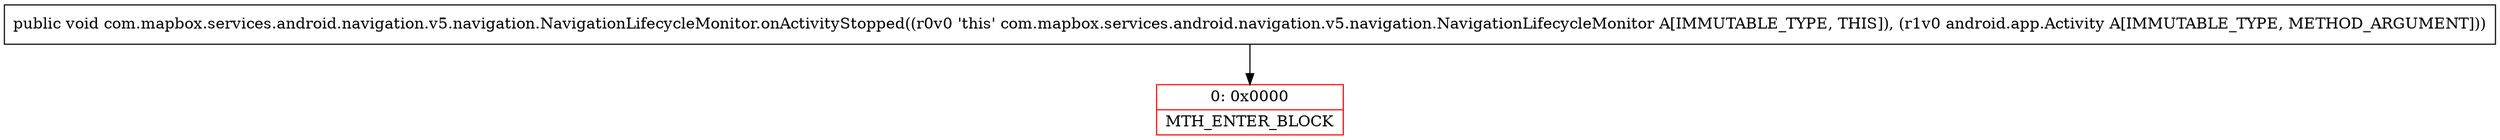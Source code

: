 digraph "CFG forcom.mapbox.services.android.navigation.v5.navigation.NavigationLifecycleMonitor.onActivityStopped(Landroid\/app\/Activity;)V" {
subgraph cluster_Region_521960147 {
label = "R(0)";
node [shape=record,color=blue];
}
Node_0 [shape=record,color=red,label="{0\:\ 0x0000|MTH_ENTER_BLOCK\l}"];
MethodNode[shape=record,label="{public void com.mapbox.services.android.navigation.v5.navigation.NavigationLifecycleMonitor.onActivityStopped((r0v0 'this' com.mapbox.services.android.navigation.v5.navigation.NavigationLifecycleMonitor A[IMMUTABLE_TYPE, THIS]), (r1v0 android.app.Activity A[IMMUTABLE_TYPE, METHOD_ARGUMENT])) }"];
MethodNode -> Node_0;
}


